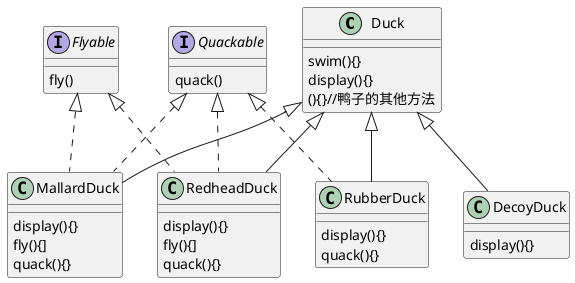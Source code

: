 @startuml
class Duck {
swim(){}
display(){}
(){}//鸭子的其他方法
}
interface Flyable {
fly()
}
interface Quackable {
quack()
}

class MallardDuck {
display(){}
fly(){]
quack(){}
}
MallardDuck --up|> Duck
MallardDuck ..up|> Quackable
MallardDuck ..up|> Flyable

class RedheadDuck {
display(){}
fly(){]
quack(){}
}
RedheadDuck --up|> Duck
RedheadDuck ..up|> Quackable
RedheadDuck ..up|> Flyable

class RubberDuck {
display(){}
quack(){}
}
RubberDuck --up|> Duck
RubberDuck ..up|> Quackable

class DecoyDuck {
display(){}
}
DecoyDuck --up|> Duck

@enduml